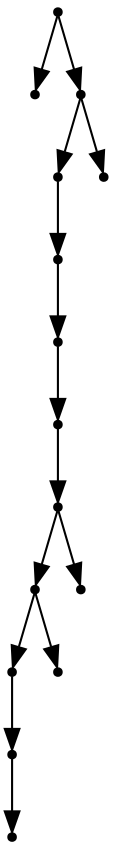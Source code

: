 digraph {
  14 [shape=point];
  0 [shape=point];
  13 [shape=point];
  11 [shape=point];
  10 [shape=point];
  9 [shape=point];
  8 [shape=point];
  7 [shape=point];
  5 [shape=point];
  3 [shape=point];
  2 [shape=point];
  1 [shape=point];
  4 [shape=point];
  6 [shape=point];
  12 [shape=point];
14 -> 0;
14 -> 13;
13 -> 11;
11 -> 10;
10 -> 9;
9 -> 8;
8 -> 7;
7 -> 5;
5 -> 3;
3 -> 2;
2 -> 1;
5 -> 4;
7 -> 6;
13 -> 12;
}
